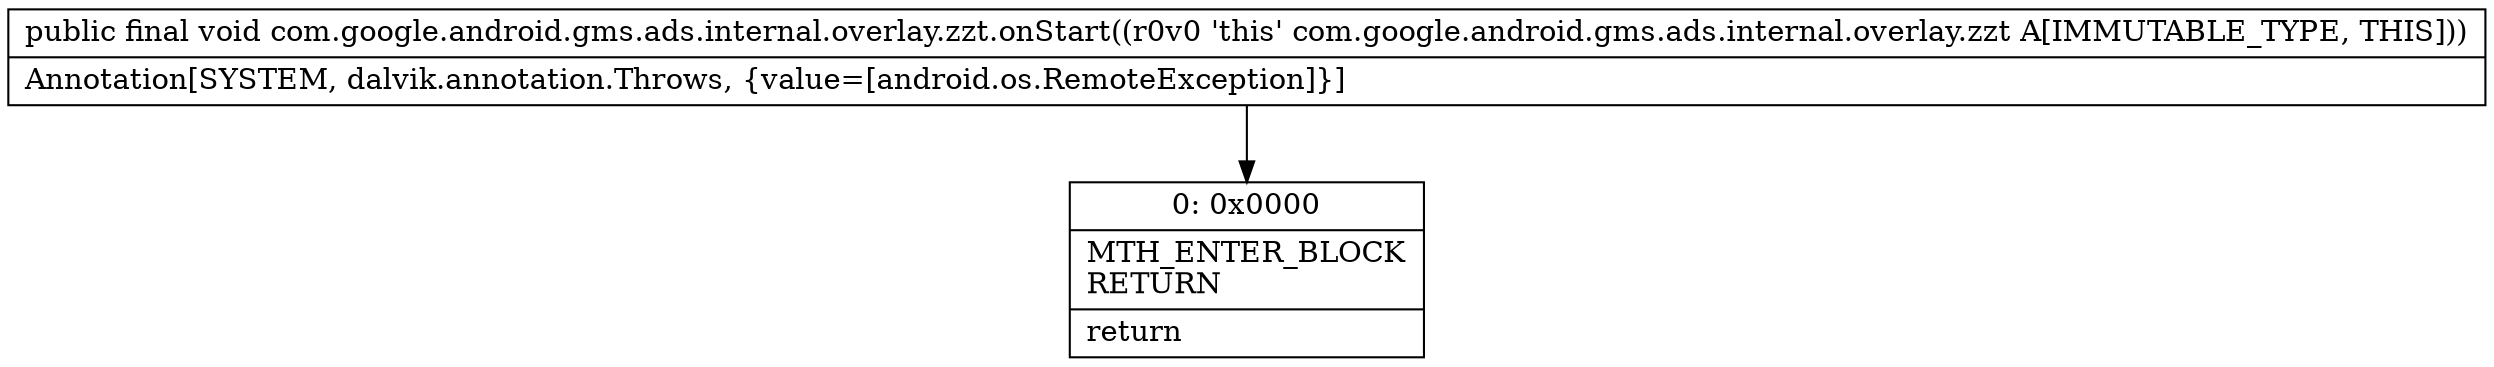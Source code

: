 digraph "CFG forcom.google.android.gms.ads.internal.overlay.zzt.onStart()V" {
Node_0 [shape=record,label="{0\:\ 0x0000|MTH_ENTER_BLOCK\lRETURN\l|return\l}"];
MethodNode[shape=record,label="{public final void com.google.android.gms.ads.internal.overlay.zzt.onStart((r0v0 'this' com.google.android.gms.ads.internal.overlay.zzt A[IMMUTABLE_TYPE, THIS]))  | Annotation[SYSTEM, dalvik.annotation.Throws, \{value=[android.os.RemoteException]\}]\l}"];
MethodNode -> Node_0;
}

